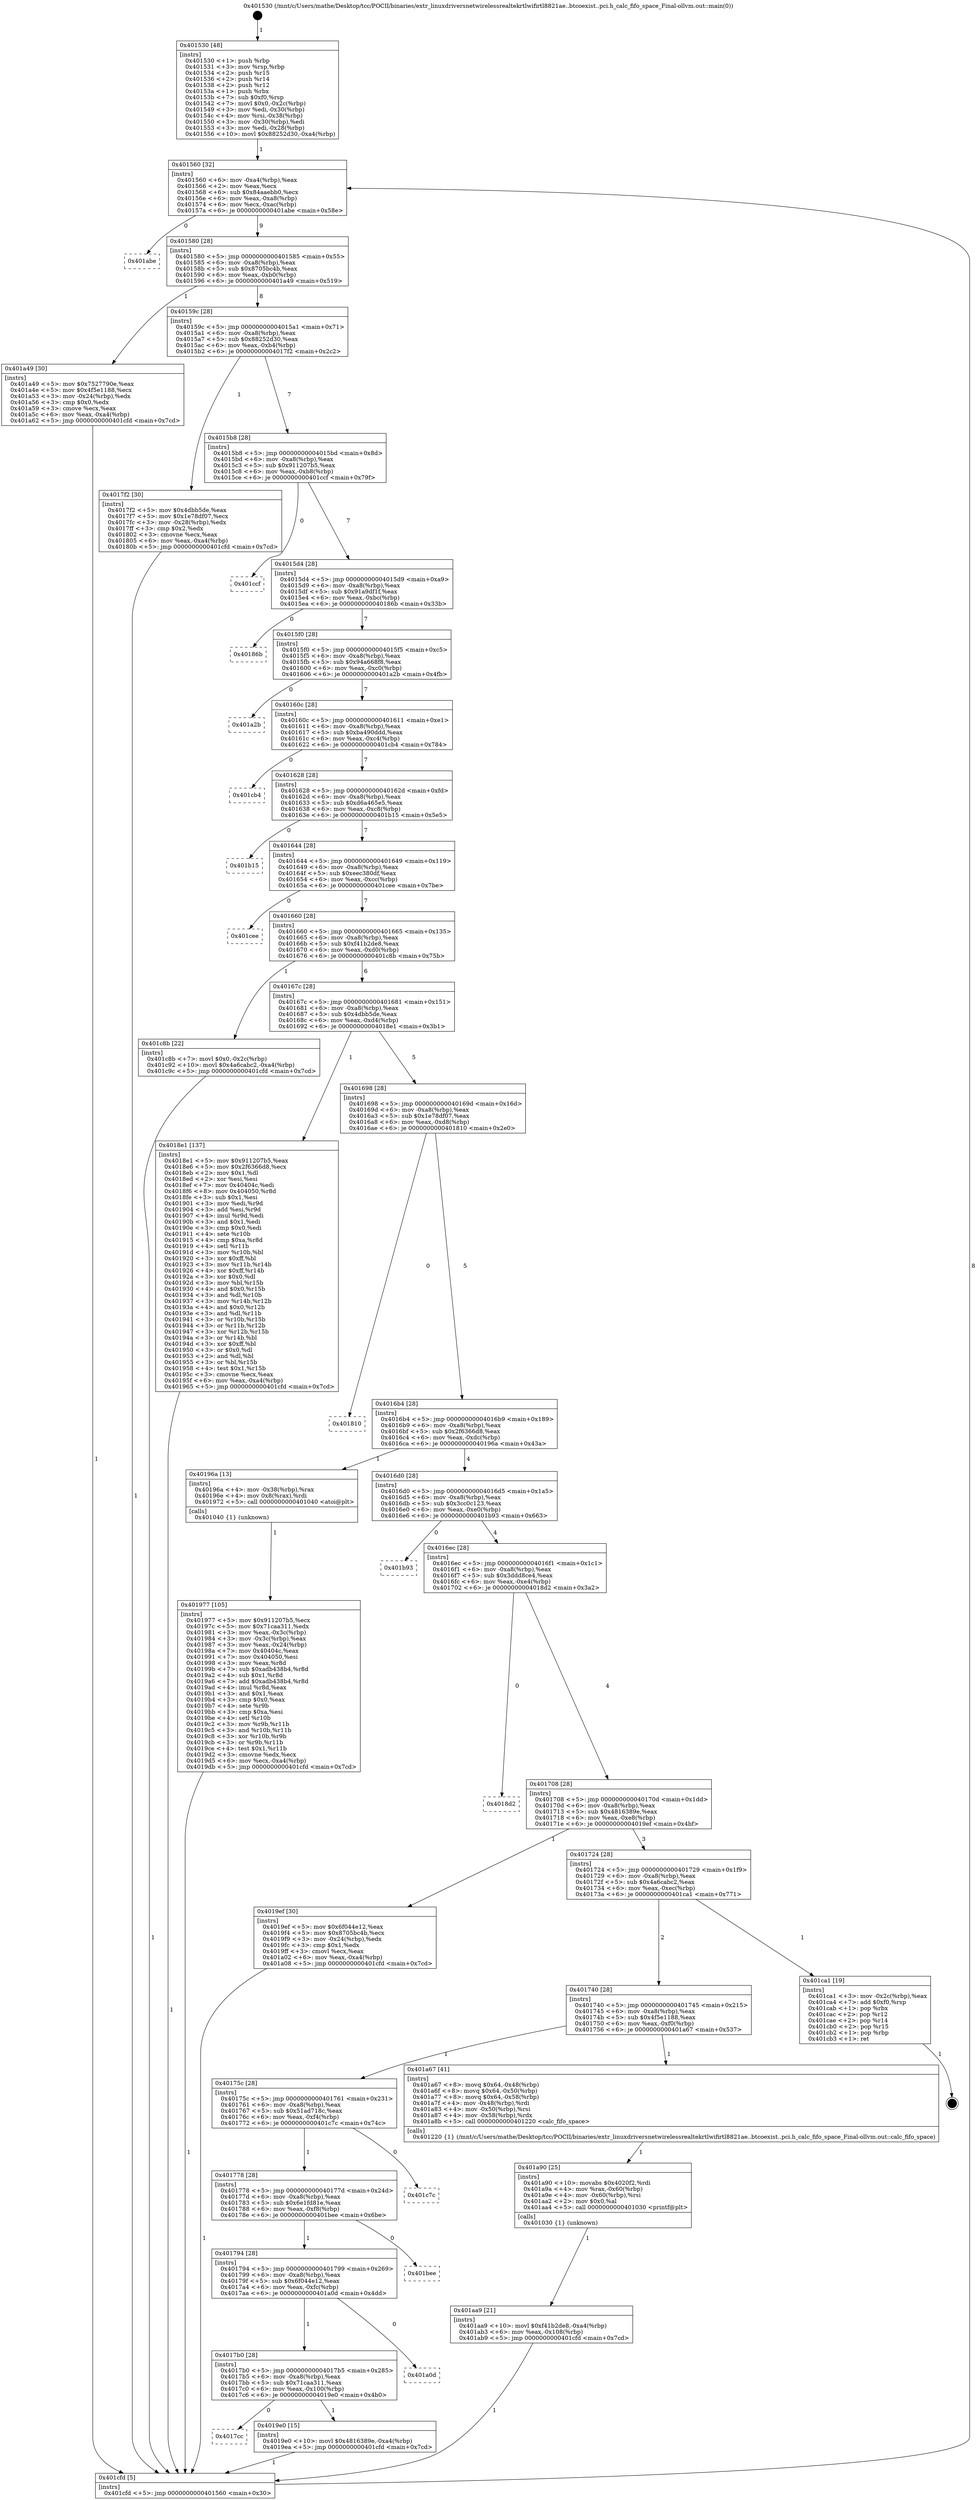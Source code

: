 digraph "0x401530" {
  label = "0x401530 (/mnt/c/Users/mathe/Desktop/tcc/POCII/binaries/extr_linuxdriversnetwirelessrealtekrtlwifirtl8821ae..btcoexist..pci.h_calc_fifo_space_Final-ollvm.out::main(0))"
  labelloc = "t"
  node[shape=record]

  Entry [label="",width=0.3,height=0.3,shape=circle,fillcolor=black,style=filled]
  "0x401560" [label="{
     0x401560 [32]\l
     | [instrs]\l
     &nbsp;&nbsp;0x401560 \<+6\>: mov -0xa4(%rbp),%eax\l
     &nbsp;&nbsp;0x401566 \<+2\>: mov %eax,%ecx\l
     &nbsp;&nbsp;0x401568 \<+6\>: sub $0x84aaebb0,%ecx\l
     &nbsp;&nbsp;0x40156e \<+6\>: mov %eax,-0xa8(%rbp)\l
     &nbsp;&nbsp;0x401574 \<+6\>: mov %ecx,-0xac(%rbp)\l
     &nbsp;&nbsp;0x40157a \<+6\>: je 0000000000401abe \<main+0x58e\>\l
  }"]
  "0x401abe" [label="{
     0x401abe\l
  }", style=dashed]
  "0x401580" [label="{
     0x401580 [28]\l
     | [instrs]\l
     &nbsp;&nbsp;0x401580 \<+5\>: jmp 0000000000401585 \<main+0x55\>\l
     &nbsp;&nbsp;0x401585 \<+6\>: mov -0xa8(%rbp),%eax\l
     &nbsp;&nbsp;0x40158b \<+5\>: sub $0x8705bc4b,%eax\l
     &nbsp;&nbsp;0x401590 \<+6\>: mov %eax,-0xb0(%rbp)\l
     &nbsp;&nbsp;0x401596 \<+6\>: je 0000000000401a49 \<main+0x519\>\l
  }"]
  Exit [label="",width=0.3,height=0.3,shape=circle,fillcolor=black,style=filled,peripheries=2]
  "0x401a49" [label="{
     0x401a49 [30]\l
     | [instrs]\l
     &nbsp;&nbsp;0x401a49 \<+5\>: mov $0x7527790e,%eax\l
     &nbsp;&nbsp;0x401a4e \<+5\>: mov $0x4f5e1188,%ecx\l
     &nbsp;&nbsp;0x401a53 \<+3\>: mov -0x24(%rbp),%edx\l
     &nbsp;&nbsp;0x401a56 \<+3\>: cmp $0x0,%edx\l
     &nbsp;&nbsp;0x401a59 \<+3\>: cmove %ecx,%eax\l
     &nbsp;&nbsp;0x401a5c \<+6\>: mov %eax,-0xa4(%rbp)\l
     &nbsp;&nbsp;0x401a62 \<+5\>: jmp 0000000000401cfd \<main+0x7cd\>\l
  }"]
  "0x40159c" [label="{
     0x40159c [28]\l
     | [instrs]\l
     &nbsp;&nbsp;0x40159c \<+5\>: jmp 00000000004015a1 \<main+0x71\>\l
     &nbsp;&nbsp;0x4015a1 \<+6\>: mov -0xa8(%rbp),%eax\l
     &nbsp;&nbsp;0x4015a7 \<+5\>: sub $0x88252d30,%eax\l
     &nbsp;&nbsp;0x4015ac \<+6\>: mov %eax,-0xb4(%rbp)\l
     &nbsp;&nbsp;0x4015b2 \<+6\>: je 00000000004017f2 \<main+0x2c2\>\l
  }"]
  "0x401aa9" [label="{
     0x401aa9 [21]\l
     | [instrs]\l
     &nbsp;&nbsp;0x401aa9 \<+10\>: movl $0xf41b2de8,-0xa4(%rbp)\l
     &nbsp;&nbsp;0x401ab3 \<+6\>: mov %eax,-0x108(%rbp)\l
     &nbsp;&nbsp;0x401ab9 \<+5\>: jmp 0000000000401cfd \<main+0x7cd\>\l
  }"]
  "0x4017f2" [label="{
     0x4017f2 [30]\l
     | [instrs]\l
     &nbsp;&nbsp;0x4017f2 \<+5\>: mov $0x4dbb5de,%eax\l
     &nbsp;&nbsp;0x4017f7 \<+5\>: mov $0x1e78df07,%ecx\l
     &nbsp;&nbsp;0x4017fc \<+3\>: mov -0x28(%rbp),%edx\l
     &nbsp;&nbsp;0x4017ff \<+3\>: cmp $0x2,%edx\l
     &nbsp;&nbsp;0x401802 \<+3\>: cmovne %ecx,%eax\l
     &nbsp;&nbsp;0x401805 \<+6\>: mov %eax,-0xa4(%rbp)\l
     &nbsp;&nbsp;0x40180b \<+5\>: jmp 0000000000401cfd \<main+0x7cd\>\l
  }"]
  "0x4015b8" [label="{
     0x4015b8 [28]\l
     | [instrs]\l
     &nbsp;&nbsp;0x4015b8 \<+5\>: jmp 00000000004015bd \<main+0x8d\>\l
     &nbsp;&nbsp;0x4015bd \<+6\>: mov -0xa8(%rbp),%eax\l
     &nbsp;&nbsp;0x4015c3 \<+5\>: sub $0x911207b5,%eax\l
     &nbsp;&nbsp;0x4015c8 \<+6\>: mov %eax,-0xb8(%rbp)\l
     &nbsp;&nbsp;0x4015ce \<+6\>: je 0000000000401ccf \<main+0x79f\>\l
  }"]
  "0x401cfd" [label="{
     0x401cfd [5]\l
     | [instrs]\l
     &nbsp;&nbsp;0x401cfd \<+5\>: jmp 0000000000401560 \<main+0x30\>\l
  }"]
  "0x401530" [label="{
     0x401530 [48]\l
     | [instrs]\l
     &nbsp;&nbsp;0x401530 \<+1\>: push %rbp\l
     &nbsp;&nbsp;0x401531 \<+3\>: mov %rsp,%rbp\l
     &nbsp;&nbsp;0x401534 \<+2\>: push %r15\l
     &nbsp;&nbsp;0x401536 \<+2\>: push %r14\l
     &nbsp;&nbsp;0x401538 \<+2\>: push %r12\l
     &nbsp;&nbsp;0x40153a \<+1\>: push %rbx\l
     &nbsp;&nbsp;0x40153b \<+7\>: sub $0xf0,%rsp\l
     &nbsp;&nbsp;0x401542 \<+7\>: movl $0x0,-0x2c(%rbp)\l
     &nbsp;&nbsp;0x401549 \<+3\>: mov %edi,-0x30(%rbp)\l
     &nbsp;&nbsp;0x40154c \<+4\>: mov %rsi,-0x38(%rbp)\l
     &nbsp;&nbsp;0x401550 \<+3\>: mov -0x30(%rbp),%edi\l
     &nbsp;&nbsp;0x401553 \<+3\>: mov %edi,-0x28(%rbp)\l
     &nbsp;&nbsp;0x401556 \<+10\>: movl $0x88252d30,-0xa4(%rbp)\l
  }"]
  "0x401a90" [label="{
     0x401a90 [25]\l
     | [instrs]\l
     &nbsp;&nbsp;0x401a90 \<+10\>: movabs $0x4020f2,%rdi\l
     &nbsp;&nbsp;0x401a9a \<+4\>: mov %rax,-0x60(%rbp)\l
     &nbsp;&nbsp;0x401a9e \<+4\>: mov -0x60(%rbp),%rsi\l
     &nbsp;&nbsp;0x401aa2 \<+2\>: mov $0x0,%al\l
     &nbsp;&nbsp;0x401aa4 \<+5\>: call 0000000000401030 \<printf@plt\>\l
     | [calls]\l
     &nbsp;&nbsp;0x401030 \{1\} (unknown)\l
  }"]
  "0x401ccf" [label="{
     0x401ccf\l
  }", style=dashed]
  "0x4015d4" [label="{
     0x4015d4 [28]\l
     | [instrs]\l
     &nbsp;&nbsp;0x4015d4 \<+5\>: jmp 00000000004015d9 \<main+0xa9\>\l
     &nbsp;&nbsp;0x4015d9 \<+6\>: mov -0xa8(%rbp),%eax\l
     &nbsp;&nbsp;0x4015df \<+5\>: sub $0x91a9df1f,%eax\l
     &nbsp;&nbsp;0x4015e4 \<+6\>: mov %eax,-0xbc(%rbp)\l
     &nbsp;&nbsp;0x4015ea \<+6\>: je 000000000040186b \<main+0x33b\>\l
  }"]
  "0x4017cc" [label="{
     0x4017cc\l
  }", style=dashed]
  "0x40186b" [label="{
     0x40186b\l
  }", style=dashed]
  "0x4015f0" [label="{
     0x4015f0 [28]\l
     | [instrs]\l
     &nbsp;&nbsp;0x4015f0 \<+5\>: jmp 00000000004015f5 \<main+0xc5\>\l
     &nbsp;&nbsp;0x4015f5 \<+6\>: mov -0xa8(%rbp),%eax\l
     &nbsp;&nbsp;0x4015fb \<+5\>: sub $0x94a668f8,%eax\l
     &nbsp;&nbsp;0x401600 \<+6\>: mov %eax,-0xc0(%rbp)\l
     &nbsp;&nbsp;0x401606 \<+6\>: je 0000000000401a2b \<main+0x4fb\>\l
  }"]
  "0x4019e0" [label="{
     0x4019e0 [15]\l
     | [instrs]\l
     &nbsp;&nbsp;0x4019e0 \<+10\>: movl $0x4816389e,-0xa4(%rbp)\l
     &nbsp;&nbsp;0x4019ea \<+5\>: jmp 0000000000401cfd \<main+0x7cd\>\l
  }"]
  "0x401a2b" [label="{
     0x401a2b\l
  }", style=dashed]
  "0x40160c" [label="{
     0x40160c [28]\l
     | [instrs]\l
     &nbsp;&nbsp;0x40160c \<+5\>: jmp 0000000000401611 \<main+0xe1\>\l
     &nbsp;&nbsp;0x401611 \<+6\>: mov -0xa8(%rbp),%eax\l
     &nbsp;&nbsp;0x401617 \<+5\>: sub $0xba490ddd,%eax\l
     &nbsp;&nbsp;0x40161c \<+6\>: mov %eax,-0xc4(%rbp)\l
     &nbsp;&nbsp;0x401622 \<+6\>: je 0000000000401cb4 \<main+0x784\>\l
  }"]
  "0x4017b0" [label="{
     0x4017b0 [28]\l
     | [instrs]\l
     &nbsp;&nbsp;0x4017b0 \<+5\>: jmp 00000000004017b5 \<main+0x285\>\l
     &nbsp;&nbsp;0x4017b5 \<+6\>: mov -0xa8(%rbp),%eax\l
     &nbsp;&nbsp;0x4017bb \<+5\>: sub $0x71caa311,%eax\l
     &nbsp;&nbsp;0x4017c0 \<+6\>: mov %eax,-0x100(%rbp)\l
     &nbsp;&nbsp;0x4017c6 \<+6\>: je 00000000004019e0 \<main+0x4b0\>\l
  }"]
  "0x401cb4" [label="{
     0x401cb4\l
  }", style=dashed]
  "0x401628" [label="{
     0x401628 [28]\l
     | [instrs]\l
     &nbsp;&nbsp;0x401628 \<+5\>: jmp 000000000040162d \<main+0xfd\>\l
     &nbsp;&nbsp;0x40162d \<+6\>: mov -0xa8(%rbp),%eax\l
     &nbsp;&nbsp;0x401633 \<+5\>: sub $0xd6a465e5,%eax\l
     &nbsp;&nbsp;0x401638 \<+6\>: mov %eax,-0xc8(%rbp)\l
     &nbsp;&nbsp;0x40163e \<+6\>: je 0000000000401b15 \<main+0x5e5\>\l
  }"]
  "0x401a0d" [label="{
     0x401a0d\l
  }", style=dashed]
  "0x401b15" [label="{
     0x401b15\l
  }", style=dashed]
  "0x401644" [label="{
     0x401644 [28]\l
     | [instrs]\l
     &nbsp;&nbsp;0x401644 \<+5\>: jmp 0000000000401649 \<main+0x119\>\l
     &nbsp;&nbsp;0x401649 \<+6\>: mov -0xa8(%rbp),%eax\l
     &nbsp;&nbsp;0x40164f \<+5\>: sub $0xeec380df,%eax\l
     &nbsp;&nbsp;0x401654 \<+6\>: mov %eax,-0xcc(%rbp)\l
     &nbsp;&nbsp;0x40165a \<+6\>: je 0000000000401cee \<main+0x7be\>\l
  }"]
  "0x401794" [label="{
     0x401794 [28]\l
     | [instrs]\l
     &nbsp;&nbsp;0x401794 \<+5\>: jmp 0000000000401799 \<main+0x269\>\l
     &nbsp;&nbsp;0x401799 \<+6\>: mov -0xa8(%rbp),%eax\l
     &nbsp;&nbsp;0x40179f \<+5\>: sub $0x6f044e12,%eax\l
     &nbsp;&nbsp;0x4017a4 \<+6\>: mov %eax,-0xfc(%rbp)\l
     &nbsp;&nbsp;0x4017aa \<+6\>: je 0000000000401a0d \<main+0x4dd\>\l
  }"]
  "0x401cee" [label="{
     0x401cee\l
  }", style=dashed]
  "0x401660" [label="{
     0x401660 [28]\l
     | [instrs]\l
     &nbsp;&nbsp;0x401660 \<+5\>: jmp 0000000000401665 \<main+0x135\>\l
     &nbsp;&nbsp;0x401665 \<+6\>: mov -0xa8(%rbp),%eax\l
     &nbsp;&nbsp;0x40166b \<+5\>: sub $0xf41b2de8,%eax\l
     &nbsp;&nbsp;0x401670 \<+6\>: mov %eax,-0xd0(%rbp)\l
     &nbsp;&nbsp;0x401676 \<+6\>: je 0000000000401c8b \<main+0x75b\>\l
  }"]
  "0x401bee" [label="{
     0x401bee\l
  }", style=dashed]
  "0x401c8b" [label="{
     0x401c8b [22]\l
     | [instrs]\l
     &nbsp;&nbsp;0x401c8b \<+7\>: movl $0x0,-0x2c(%rbp)\l
     &nbsp;&nbsp;0x401c92 \<+10\>: movl $0x4a6cabc2,-0xa4(%rbp)\l
     &nbsp;&nbsp;0x401c9c \<+5\>: jmp 0000000000401cfd \<main+0x7cd\>\l
  }"]
  "0x40167c" [label="{
     0x40167c [28]\l
     | [instrs]\l
     &nbsp;&nbsp;0x40167c \<+5\>: jmp 0000000000401681 \<main+0x151\>\l
     &nbsp;&nbsp;0x401681 \<+6\>: mov -0xa8(%rbp),%eax\l
     &nbsp;&nbsp;0x401687 \<+5\>: sub $0x4dbb5de,%eax\l
     &nbsp;&nbsp;0x40168c \<+6\>: mov %eax,-0xd4(%rbp)\l
     &nbsp;&nbsp;0x401692 \<+6\>: je 00000000004018e1 \<main+0x3b1\>\l
  }"]
  "0x401778" [label="{
     0x401778 [28]\l
     | [instrs]\l
     &nbsp;&nbsp;0x401778 \<+5\>: jmp 000000000040177d \<main+0x24d\>\l
     &nbsp;&nbsp;0x40177d \<+6\>: mov -0xa8(%rbp),%eax\l
     &nbsp;&nbsp;0x401783 \<+5\>: sub $0x6e1fd81e,%eax\l
     &nbsp;&nbsp;0x401788 \<+6\>: mov %eax,-0xf8(%rbp)\l
     &nbsp;&nbsp;0x40178e \<+6\>: je 0000000000401bee \<main+0x6be\>\l
  }"]
  "0x4018e1" [label="{
     0x4018e1 [137]\l
     | [instrs]\l
     &nbsp;&nbsp;0x4018e1 \<+5\>: mov $0x911207b5,%eax\l
     &nbsp;&nbsp;0x4018e6 \<+5\>: mov $0x2f6366d8,%ecx\l
     &nbsp;&nbsp;0x4018eb \<+2\>: mov $0x1,%dl\l
     &nbsp;&nbsp;0x4018ed \<+2\>: xor %esi,%esi\l
     &nbsp;&nbsp;0x4018ef \<+7\>: mov 0x40404c,%edi\l
     &nbsp;&nbsp;0x4018f6 \<+8\>: mov 0x404050,%r8d\l
     &nbsp;&nbsp;0x4018fe \<+3\>: sub $0x1,%esi\l
     &nbsp;&nbsp;0x401901 \<+3\>: mov %edi,%r9d\l
     &nbsp;&nbsp;0x401904 \<+3\>: add %esi,%r9d\l
     &nbsp;&nbsp;0x401907 \<+4\>: imul %r9d,%edi\l
     &nbsp;&nbsp;0x40190b \<+3\>: and $0x1,%edi\l
     &nbsp;&nbsp;0x40190e \<+3\>: cmp $0x0,%edi\l
     &nbsp;&nbsp;0x401911 \<+4\>: sete %r10b\l
     &nbsp;&nbsp;0x401915 \<+4\>: cmp $0xa,%r8d\l
     &nbsp;&nbsp;0x401919 \<+4\>: setl %r11b\l
     &nbsp;&nbsp;0x40191d \<+3\>: mov %r10b,%bl\l
     &nbsp;&nbsp;0x401920 \<+3\>: xor $0xff,%bl\l
     &nbsp;&nbsp;0x401923 \<+3\>: mov %r11b,%r14b\l
     &nbsp;&nbsp;0x401926 \<+4\>: xor $0xff,%r14b\l
     &nbsp;&nbsp;0x40192a \<+3\>: xor $0x0,%dl\l
     &nbsp;&nbsp;0x40192d \<+3\>: mov %bl,%r15b\l
     &nbsp;&nbsp;0x401930 \<+4\>: and $0x0,%r15b\l
     &nbsp;&nbsp;0x401934 \<+3\>: and %dl,%r10b\l
     &nbsp;&nbsp;0x401937 \<+3\>: mov %r14b,%r12b\l
     &nbsp;&nbsp;0x40193a \<+4\>: and $0x0,%r12b\l
     &nbsp;&nbsp;0x40193e \<+3\>: and %dl,%r11b\l
     &nbsp;&nbsp;0x401941 \<+3\>: or %r10b,%r15b\l
     &nbsp;&nbsp;0x401944 \<+3\>: or %r11b,%r12b\l
     &nbsp;&nbsp;0x401947 \<+3\>: xor %r12b,%r15b\l
     &nbsp;&nbsp;0x40194a \<+3\>: or %r14b,%bl\l
     &nbsp;&nbsp;0x40194d \<+3\>: xor $0xff,%bl\l
     &nbsp;&nbsp;0x401950 \<+3\>: or $0x0,%dl\l
     &nbsp;&nbsp;0x401953 \<+2\>: and %dl,%bl\l
     &nbsp;&nbsp;0x401955 \<+3\>: or %bl,%r15b\l
     &nbsp;&nbsp;0x401958 \<+4\>: test $0x1,%r15b\l
     &nbsp;&nbsp;0x40195c \<+3\>: cmovne %ecx,%eax\l
     &nbsp;&nbsp;0x40195f \<+6\>: mov %eax,-0xa4(%rbp)\l
     &nbsp;&nbsp;0x401965 \<+5\>: jmp 0000000000401cfd \<main+0x7cd\>\l
  }"]
  "0x401698" [label="{
     0x401698 [28]\l
     | [instrs]\l
     &nbsp;&nbsp;0x401698 \<+5\>: jmp 000000000040169d \<main+0x16d\>\l
     &nbsp;&nbsp;0x40169d \<+6\>: mov -0xa8(%rbp),%eax\l
     &nbsp;&nbsp;0x4016a3 \<+5\>: sub $0x1e78df07,%eax\l
     &nbsp;&nbsp;0x4016a8 \<+6\>: mov %eax,-0xd8(%rbp)\l
     &nbsp;&nbsp;0x4016ae \<+6\>: je 0000000000401810 \<main+0x2e0\>\l
  }"]
  "0x401c7c" [label="{
     0x401c7c\l
  }", style=dashed]
  "0x401810" [label="{
     0x401810\l
  }", style=dashed]
  "0x4016b4" [label="{
     0x4016b4 [28]\l
     | [instrs]\l
     &nbsp;&nbsp;0x4016b4 \<+5\>: jmp 00000000004016b9 \<main+0x189\>\l
     &nbsp;&nbsp;0x4016b9 \<+6\>: mov -0xa8(%rbp),%eax\l
     &nbsp;&nbsp;0x4016bf \<+5\>: sub $0x2f6366d8,%eax\l
     &nbsp;&nbsp;0x4016c4 \<+6\>: mov %eax,-0xdc(%rbp)\l
     &nbsp;&nbsp;0x4016ca \<+6\>: je 000000000040196a \<main+0x43a\>\l
  }"]
  "0x40175c" [label="{
     0x40175c [28]\l
     | [instrs]\l
     &nbsp;&nbsp;0x40175c \<+5\>: jmp 0000000000401761 \<main+0x231\>\l
     &nbsp;&nbsp;0x401761 \<+6\>: mov -0xa8(%rbp),%eax\l
     &nbsp;&nbsp;0x401767 \<+5\>: sub $0x51ad718c,%eax\l
     &nbsp;&nbsp;0x40176c \<+6\>: mov %eax,-0xf4(%rbp)\l
     &nbsp;&nbsp;0x401772 \<+6\>: je 0000000000401c7c \<main+0x74c\>\l
  }"]
  "0x40196a" [label="{
     0x40196a [13]\l
     | [instrs]\l
     &nbsp;&nbsp;0x40196a \<+4\>: mov -0x38(%rbp),%rax\l
     &nbsp;&nbsp;0x40196e \<+4\>: mov 0x8(%rax),%rdi\l
     &nbsp;&nbsp;0x401972 \<+5\>: call 0000000000401040 \<atoi@plt\>\l
     | [calls]\l
     &nbsp;&nbsp;0x401040 \{1\} (unknown)\l
  }"]
  "0x4016d0" [label="{
     0x4016d0 [28]\l
     | [instrs]\l
     &nbsp;&nbsp;0x4016d0 \<+5\>: jmp 00000000004016d5 \<main+0x1a5\>\l
     &nbsp;&nbsp;0x4016d5 \<+6\>: mov -0xa8(%rbp),%eax\l
     &nbsp;&nbsp;0x4016db \<+5\>: sub $0x3cc0c123,%eax\l
     &nbsp;&nbsp;0x4016e0 \<+6\>: mov %eax,-0xe0(%rbp)\l
     &nbsp;&nbsp;0x4016e6 \<+6\>: je 0000000000401b93 \<main+0x663\>\l
  }"]
  "0x401977" [label="{
     0x401977 [105]\l
     | [instrs]\l
     &nbsp;&nbsp;0x401977 \<+5\>: mov $0x911207b5,%ecx\l
     &nbsp;&nbsp;0x40197c \<+5\>: mov $0x71caa311,%edx\l
     &nbsp;&nbsp;0x401981 \<+3\>: mov %eax,-0x3c(%rbp)\l
     &nbsp;&nbsp;0x401984 \<+3\>: mov -0x3c(%rbp),%eax\l
     &nbsp;&nbsp;0x401987 \<+3\>: mov %eax,-0x24(%rbp)\l
     &nbsp;&nbsp;0x40198a \<+7\>: mov 0x40404c,%eax\l
     &nbsp;&nbsp;0x401991 \<+7\>: mov 0x404050,%esi\l
     &nbsp;&nbsp;0x401998 \<+3\>: mov %eax,%r8d\l
     &nbsp;&nbsp;0x40199b \<+7\>: sub $0xadb438b4,%r8d\l
     &nbsp;&nbsp;0x4019a2 \<+4\>: sub $0x1,%r8d\l
     &nbsp;&nbsp;0x4019a6 \<+7\>: add $0xadb438b4,%r8d\l
     &nbsp;&nbsp;0x4019ad \<+4\>: imul %r8d,%eax\l
     &nbsp;&nbsp;0x4019b1 \<+3\>: and $0x1,%eax\l
     &nbsp;&nbsp;0x4019b4 \<+3\>: cmp $0x0,%eax\l
     &nbsp;&nbsp;0x4019b7 \<+4\>: sete %r9b\l
     &nbsp;&nbsp;0x4019bb \<+3\>: cmp $0xa,%esi\l
     &nbsp;&nbsp;0x4019be \<+4\>: setl %r10b\l
     &nbsp;&nbsp;0x4019c2 \<+3\>: mov %r9b,%r11b\l
     &nbsp;&nbsp;0x4019c5 \<+3\>: and %r10b,%r11b\l
     &nbsp;&nbsp;0x4019c8 \<+3\>: xor %r10b,%r9b\l
     &nbsp;&nbsp;0x4019cb \<+3\>: or %r9b,%r11b\l
     &nbsp;&nbsp;0x4019ce \<+4\>: test $0x1,%r11b\l
     &nbsp;&nbsp;0x4019d2 \<+3\>: cmovne %edx,%ecx\l
     &nbsp;&nbsp;0x4019d5 \<+6\>: mov %ecx,-0xa4(%rbp)\l
     &nbsp;&nbsp;0x4019db \<+5\>: jmp 0000000000401cfd \<main+0x7cd\>\l
  }"]
  "0x401a67" [label="{
     0x401a67 [41]\l
     | [instrs]\l
     &nbsp;&nbsp;0x401a67 \<+8\>: movq $0x64,-0x48(%rbp)\l
     &nbsp;&nbsp;0x401a6f \<+8\>: movq $0x64,-0x50(%rbp)\l
     &nbsp;&nbsp;0x401a77 \<+8\>: movq $0x64,-0x58(%rbp)\l
     &nbsp;&nbsp;0x401a7f \<+4\>: mov -0x48(%rbp),%rdi\l
     &nbsp;&nbsp;0x401a83 \<+4\>: mov -0x50(%rbp),%rsi\l
     &nbsp;&nbsp;0x401a87 \<+4\>: mov -0x58(%rbp),%rdx\l
     &nbsp;&nbsp;0x401a8b \<+5\>: call 0000000000401220 \<calc_fifo_space\>\l
     | [calls]\l
     &nbsp;&nbsp;0x401220 \{1\} (/mnt/c/Users/mathe/Desktop/tcc/POCII/binaries/extr_linuxdriversnetwirelessrealtekrtlwifirtl8821ae..btcoexist..pci.h_calc_fifo_space_Final-ollvm.out::calc_fifo_space)\l
  }"]
  "0x401b93" [label="{
     0x401b93\l
  }", style=dashed]
  "0x4016ec" [label="{
     0x4016ec [28]\l
     | [instrs]\l
     &nbsp;&nbsp;0x4016ec \<+5\>: jmp 00000000004016f1 \<main+0x1c1\>\l
     &nbsp;&nbsp;0x4016f1 \<+6\>: mov -0xa8(%rbp),%eax\l
     &nbsp;&nbsp;0x4016f7 \<+5\>: sub $0x3ddd8ce4,%eax\l
     &nbsp;&nbsp;0x4016fc \<+6\>: mov %eax,-0xe4(%rbp)\l
     &nbsp;&nbsp;0x401702 \<+6\>: je 00000000004018d2 \<main+0x3a2\>\l
  }"]
  "0x401740" [label="{
     0x401740 [28]\l
     | [instrs]\l
     &nbsp;&nbsp;0x401740 \<+5\>: jmp 0000000000401745 \<main+0x215\>\l
     &nbsp;&nbsp;0x401745 \<+6\>: mov -0xa8(%rbp),%eax\l
     &nbsp;&nbsp;0x40174b \<+5\>: sub $0x4f5e1188,%eax\l
     &nbsp;&nbsp;0x401750 \<+6\>: mov %eax,-0xf0(%rbp)\l
     &nbsp;&nbsp;0x401756 \<+6\>: je 0000000000401a67 \<main+0x537\>\l
  }"]
  "0x4018d2" [label="{
     0x4018d2\l
  }", style=dashed]
  "0x401708" [label="{
     0x401708 [28]\l
     | [instrs]\l
     &nbsp;&nbsp;0x401708 \<+5\>: jmp 000000000040170d \<main+0x1dd\>\l
     &nbsp;&nbsp;0x40170d \<+6\>: mov -0xa8(%rbp),%eax\l
     &nbsp;&nbsp;0x401713 \<+5\>: sub $0x4816389e,%eax\l
     &nbsp;&nbsp;0x401718 \<+6\>: mov %eax,-0xe8(%rbp)\l
     &nbsp;&nbsp;0x40171e \<+6\>: je 00000000004019ef \<main+0x4bf\>\l
  }"]
  "0x401ca1" [label="{
     0x401ca1 [19]\l
     | [instrs]\l
     &nbsp;&nbsp;0x401ca1 \<+3\>: mov -0x2c(%rbp),%eax\l
     &nbsp;&nbsp;0x401ca4 \<+7\>: add $0xf0,%rsp\l
     &nbsp;&nbsp;0x401cab \<+1\>: pop %rbx\l
     &nbsp;&nbsp;0x401cac \<+2\>: pop %r12\l
     &nbsp;&nbsp;0x401cae \<+2\>: pop %r14\l
     &nbsp;&nbsp;0x401cb0 \<+2\>: pop %r15\l
     &nbsp;&nbsp;0x401cb2 \<+1\>: pop %rbp\l
     &nbsp;&nbsp;0x401cb3 \<+1\>: ret\l
  }"]
  "0x4019ef" [label="{
     0x4019ef [30]\l
     | [instrs]\l
     &nbsp;&nbsp;0x4019ef \<+5\>: mov $0x6f044e12,%eax\l
     &nbsp;&nbsp;0x4019f4 \<+5\>: mov $0x8705bc4b,%ecx\l
     &nbsp;&nbsp;0x4019f9 \<+3\>: mov -0x24(%rbp),%edx\l
     &nbsp;&nbsp;0x4019fc \<+3\>: cmp $0x1,%edx\l
     &nbsp;&nbsp;0x4019ff \<+3\>: cmovl %ecx,%eax\l
     &nbsp;&nbsp;0x401a02 \<+6\>: mov %eax,-0xa4(%rbp)\l
     &nbsp;&nbsp;0x401a08 \<+5\>: jmp 0000000000401cfd \<main+0x7cd\>\l
  }"]
  "0x401724" [label="{
     0x401724 [28]\l
     | [instrs]\l
     &nbsp;&nbsp;0x401724 \<+5\>: jmp 0000000000401729 \<main+0x1f9\>\l
     &nbsp;&nbsp;0x401729 \<+6\>: mov -0xa8(%rbp),%eax\l
     &nbsp;&nbsp;0x40172f \<+5\>: sub $0x4a6cabc2,%eax\l
     &nbsp;&nbsp;0x401734 \<+6\>: mov %eax,-0xec(%rbp)\l
     &nbsp;&nbsp;0x40173a \<+6\>: je 0000000000401ca1 \<main+0x771\>\l
  }"]
  Entry -> "0x401530" [label=" 1"]
  "0x401560" -> "0x401abe" [label=" 0"]
  "0x401560" -> "0x401580" [label=" 9"]
  "0x401ca1" -> Exit [label=" 1"]
  "0x401580" -> "0x401a49" [label=" 1"]
  "0x401580" -> "0x40159c" [label=" 8"]
  "0x401c8b" -> "0x401cfd" [label=" 1"]
  "0x40159c" -> "0x4017f2" [label=" 1"]
  "0x40159c" -> "0x4015b8" [label=" 7"]
  "0x4017f2" -> "0x401cfd" [label=" 1"]
  "0x401530" -> "0x401560" [label=" 1"]
  "0x401cfd" -> "0x401560" [label=" 8"]
  "0x401aa9" -> "0x401cfd" [label=" 1"]
  "0x4015b8" -> "0x401ccf" [label=" 0"]
  "0x4015b8" -> "0x4015d4" [label=" 7"]
  "0x401a90" -> "0x401aa9" [label=" 1"]
  "0x4015d4" -> "0x40186b" [label=" 0"]
  "0x4015d4" -> "0x4015f0" [label=" 7"]
  "0x401a67" -> "0x401a90" [label=" 1"]
  "0x4015f0" -> "0x401a2b" [label=" 0"]
  "0x4015f0" -> "0x40160c" [label=" 7"]
  "0x401a49" -> "0x401cfd" [label=" 1"]
  "0x40160c" -> "0x401cb4" [label=" 0"]
  "0x40160c" -> "0x401628" [label=" 7"]
  "0x4019e0" -> "0x401cfd" [label=" 1"]
  "0x401628" -> "0x401b15" [label=" 0"]
  "0x401628" -> "0x401644" [label=" 7"]
  "0x4017b0" -> "0x4017cc" [label=" 0"]
  "0x401644" -> "0x401cee" [label=" 0"]
  "0x401644" -> "0x401660" [label=" 7"]
  "0x4019ef" -> "0x401cfd" [label=" 1"]
  "0x401660" -> "0x401c8b" [label=" 1"]
  "0x401660" -> "0x40167c" [label=" 6"]
  "0x401794" -> "0x4017b0" [label=" 1"]
  "0x40167c" -> "0x4018e1" [label=" 1"]
  "0x40167c" -> "0x401698" [label=" 5"]
  "0x4018e1" -> "0x401cfd" [label=" 1"]
  "0x4017b0" -> "0x4019e0" [label=" 1"]
  "0x401698" -> "0x401810" [label=" 0"]
  "0x401698" -> "0x4016b4" [label=" 5"]
  "0x401778" -> "0x401794" [label=" 1"]
  "0x4016b4" -> "0x40196a" [label=" 1"]
  "0x4016b4" -> "0x4016d0" [label=" 4"]
  "0x40196a" -> "0x401977" [label=" 1"]
  "0x401977" -> "0x401cfd" [label=" 1"]
  "0x401794" -> "0x401a0d" [label=" 0"]
  "0x4016d0" -> "0x401b93" [label=" 0"]
  "0x4016d0" -> "0x4016ec" [label=" 4"]
  "0x40175c" -> "0x401778" [label=" 1"]
  "0x4016ec" -> "0x4018d2" [label=" 0"]
  "0x4016ec" -> "0x401708" [label=" 4"]
  "0x401778" -> "0x401bee" [label=" 0"]
  "0x401708" -> "0x4019ef" [label=" 1"]
  "0x401708" -> "0x401724" [label=" 3"]
  "0x401740" -> "0x40175c" [label=" 1"]
  "0x401724" -> "0x401ca1" [label=" 1"]
  "0x401724" -> "0x401740" [label=" 2"]
  "0x40175c" -> "0x401c7c" [label=" 0"]
  "0x401740" -> "0x401a67" [label=" 1"]
}
